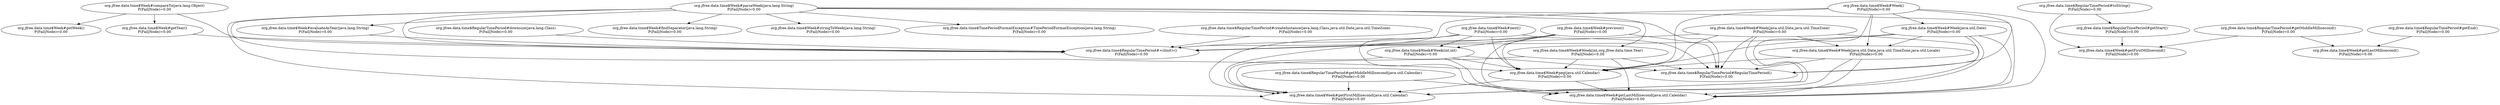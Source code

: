 digraph G {
  "org.jfree.data.time$Week#compareTo(java.lang.Object)" [label="org.jfree.data.time$Week#compareTo(java.lang.Object)\nP(Fail|Node)=0.00"];
  "org.jfree.data.time$RegularTimePeriod#<clinit>()" [label="org.jfree.data.time$RegularTimePeriod#<clinit>()\nP(Fail|Node)=0.00"];
  "org.jfree.data.time$Week#getWeek()" [label="org.jfree.data.time$Week#getWeek()\nP(Fail|Node)=0.00"];
  "org.jfree.data.time$Week#getYear()" [label="org.jfree.data.time$Week#getYear()\nP(Fail|Node)=0.00"];
  "org.jfree.data.time$RegularTimePeriod#createInstance(java.lang.Class,java.util.Date,java.util.TimeZone)" [label="org.jfree.data.time$RegularTimePeriod#createInstance(java.lang.Class,java.util.Date,java.util.TimeZone)\nP(Fail|Node)=0.00"];
  "org.jfree.data.time$Week#Week(java.util.Date)" [label="org.jfree.data.time$Week#Week(java.util.Date)\nP(Fail|Node)=0.00"];
  "org.jfree.data.time$Week#getLastMillisecond(java.util.Calendar)" [label="org.jfree.data.time$Week#getLastMillisecond(java.util.Calendar)\nP(Fail|Node)=0.00"];
  "org.jfree.data.time$Week#getFirstMillisecond(java.util.Calendar)" [label="org.jfree.data.time$Week#getFirstMillisecond(java.util.Calendar)\nP(Fail|Node)=0.00"];
  "org.jfree.data.time$Week#Week(java.util.Date,java.util.TimeZone,java.util.Locale)" [label="org.jfree.data.time$Week#Week(java.util.Date,java.util.TimeZone,java.util.Locale)\nP(Fail|Node)=0.00"];
  "org.jfree.data.time$RegularTimePeriod#RegularTimePeriod()" [label="org.jfree.data.time$RegularTimePeriod#RegularTimePeriod()\nP(Fail|Node)=0.00"];
  "org.jfree.data.time$Week#peg(java.util.Calendar)" [label="org.jfree.data.time$Week#peg(java.util.Calendar)\nP(Fail|Node)=0.00"];
  "org.jfree.data.time$RegularTimePeriod#toString()" [label="org.jfree.data.time$RegularTimePeriod#toString()\nP(Fail|Node)=0.00"];
  "org.jfree.data.time$Week#getFirstMillisecond()" [label="org.jfree.data.time$Week#getFirstMillisecond()\nP(Fail|Node)=0.00"];
  "org.jfree.data.time$RegularTimePeriod#getStart()" [label="org.jfree.data.time$RegularTimePeriod#getStart()\nP(Fail|Node)=0.00"];
  "org.jfree.data.time$RegularTimePeriod#getMiddleMillisecond(java.util.Calendar)" [label="org.jfree.data.time$RegularTimePeriod#getMiddleMillisecond(java.util.Calendar)\nP(Fail|Node)=0.00"];
  "org.jfree.data.time$Week#Week()" [label="org.jfree.data.time$Week#Week()\nP(Fail|Node)=0.00"];
  "org.jfree.data.time$Week#next()" [label="org.jfree.data.time$Week#next()\nP(Fail|Node)=0.00"];
  "org.jfree.data.time$Week#Week(int,int)" [label="org.jfree.data.time$Week#Week(int,int)\nP(Fail|Node)=0.00"];
  "org.jfree.data.time$Week#Week(int,org.jfree.data.time.Year)" [label="org.jfree.data.time$Week#Week(int,org.jfree.data.time.Year)\nP(Fail|Node)=0.00"];
  "org.jfree.data.time$RegularTimePeriod#getEnd()" [label="org.jfree.data.time$RegularTimePeriod#getEnd()\nP(Fail|Node)=0.00"];
  "org.jfree.data.time$Week#getLastMillisecond()" [label="org.jfree.data.time$Week#getLastMillisecond()\nP(Fail|Node)=0.00"];
  "org.jfree.data.time$RegularTimePeriod#downsize(java.lang.Class)" [label="org.jfree.data.time$RegularTimePeriod#downsize(java.lang.Class)\nP(Fail|Node)=0.00"];
  "org.jfree.data.time$RegularTimePeriod#getMiddleMillisecond()" [label="org.jfree.data.time$RegularTimePeriod#getMiddleMillisecond()\nP(Fail|Node)=0.00"];
  "org.jfree.data.time$Week#Week(java.util.Date,java.util.TimeZone)" [label="org.jfree.data.time$Week#Week(java.util.Date,java.util.TimeZone)\nP(Fail|Node)=0.00"];
  "org.jfree.data.time$Week#previous()" [label="org.jfree.data.time$Week#previous()\nP(Fail|Node)=0.00"];
  "org.jfree.data.time$Week#parseWeek(java.lang.String)" [label="org.jfree.data.time$Week#parseWeek(java.lang.String)\nP(Fail|Node)=0.00"];
  "org.jfree.data.time$Week#findSeparator(java.lang.String)" [label="org.jfree.data.time$Week#findSeparator(java.lang.String)\nP(Fail|Node)=0.00"];
  "org.jfree.data.time$Week#stringToWeek(java.lang.String)" [label="org.jfree.data.time$Week#stringToWeek(java.lang.String)\nP(Fail|Node)=0.00"];
  "org.jfree.data.time$Week#evaluateAsYear(java.lang.String)" [label="org.jfree.data.time$Week#evaluateAsYear(java.lang.String)\nP(Fail|Node)=0.00"];
  "org.jfree.data.time$TimePeriodFormatException#TimePeriodFormatException(java.lang.String)" [label="org.jfree.data.time$TimePeriodFormatException#TimePeriodFormatException(java.lang.String)\nP(Fail|Node)=0.00"];
  "org.jfree.data.time$Week#compareTo(java.lang.Object)" -> "org.jfree.data.time$RegularTimePeriod#<clinit>()";
  "org.jfree.data.time$Week#compareTo(java.lang.Object)" -> "org.jfree.data.time$Week#getWeek()";
  "org.jfree.data.time$Week#compareTo(java.lang.Object)" -> "org.jfree.data.time$Week#getYear()";
  "org.jfree.data.time$Week#getYear()" -> "org.jfree.data.time$RegularTimePeriod#<clinit>()";
  "org.jfree.data.time$RegularTimePeriod#createInstance(java.lang.Class,java.util.Date,java.util.TimeZone)" -> "org.jfree.data.time$RegularTimePeriod#<clinit>()";
  "org.jfree.data.time$Week#Week(java.util.Date)" -> "org.jfree.data.time$RegularTimePeriod#<clinit>()";
  "org.jfree.data.time$Week#Week(java.util.Date)" -> "org.jfree.data.time$Week#getLastMillisecond(java.util.Calendar)";
  "org.jfree.data.time$Week#Week(java.util.Date)" -> "org.jfree.data.time$Week#getFirstMillisecond(java.util.Calendar)";
  "org.jfree.data.time$Week#Week(java.util.Date)" -> "org.jfree.data.time$Week#Week(java.util.Date,java.util.TimeZone,java.util.Locale)";
  "org.jfree.data.time$Week#Week(java.util.Date)" -> "org.jfree.data.time$RegularTimePeriod#RegularTimePeriod()";
  "org.jfree.data.time$Week#Week(java.util.Date)" -> "org.jfree.data.time$Week#peg(java.util.Calendar)";
  "org.jfree.data.time$Week#Week(java.util.Date,java.util.TimeZone,java.util.Locale)" -> "org.jfree.data.time$Week#getLastMillisecond(java.util.Calendar)";
  "org.jfree.data.time$Week#Week(java.util.Date,java.util.TimeZone,java.util.Locale)" -> "org.jfree.data.time$Week#getFirstMillisecond(java.util.Calendar)";
  "org.jfree.data.time$Week#Week(java.util.Date,java.util.TimeZone,java.util.Locale)" -> "org.jfree.data.time$RegularTimePeriod#RegularTimePeriod()";
  "org.jfree.data.time$Week#Week(java.util.Date,java.util.TimeZone,java.util.Locale)" -> "org.jfree.data.time$Week#peg(java.util.Calendar)";
  "org.jfree.data.time$Week#peg(java.util.Calendar)" -> "org.jfree.data.time$Week#getLastMillisecond(java.util.Calendar)";
  "org.jfree.data.time$Week#peg(java.util.Calendar)" -> "org.jfree.data.time$Week#getFirstMillisecond(java.util.Calendar)";
  "org.jfree.data.time$RegularTimePeriod#toString()" -> "org.jfree.data.time$Week#getFirstMillisecond()";
  "org.jfree.data.time$RegularTimePeriod#toString()" -> "org.jfree.data.time$RegularTimePeriod#getStart()";
  "org.jfree.data.time$RegularTimePeriod#getStart()" -> "org.jfree.data.time$Week#getFirstMillisecond()";
  "org.jfree.data.time$RegularTimePeriod#getMiddleMillisecond(java.util.Calendar)" -> "org.jfree.data.time$Week#getLastMillisecond(java.util.Calendar)";
  "org.jfree.data.time$RegularTimePeriod#getMiddleMillisecond(java.util.Calendar)" -> "org.jfree.data.time$Week#getFirstMillisecond(java.util.Calendar)";
  "org.jfree.data.time$Week#Week()" -> "org.jfree.data.time$RegularTimePeriod#<clinit>()";
  "org.jfree.data.time$Week#Week()" -> "org.jfree.data.time$Week#Week(java.util.Date)";
  "org.jfree.data.time$Week#Week()" -> "org.jfree.data.time$Week#getLastMillisecond(java.util.Calendar)";
  "org.jfree.data.time$Week#Week()" -> "org.jfree.data.time$Week#getFirstMillisecond(java.util.Calendar)";
  "org.jfree.data.time$Week#Week()" -> "org.jfree.data.time$Week#Week(java.util.Date,java.util.TimeZone,java.util.Locale)";
  "org.jfree.data.time$Week#Week()" -> "org.jfree.data.time$RegularTimePeriod#RegularTimePeriod()";
  "org.jfree.data.time$Week#Week()" -> "org.jfree.data.time$Week#peg(java.util.Calendar)";
  "org.jfree.data.time$Week#next()" -> "org.jfree.data.time$RegularTimePeriod#<clinit>()";
  "org.jfree.data.time$Week#next()" -> "org.jfree.data.time$Week#getLastMillisecond(java.util.Calendar)";
  "org.jfree.data.time$Week#next()" -> "org.jfree.data.time$Week#Week(int,int)";
  "org.jfree.data.time$Week#next()" -> "org.jfree.data.time$Week#getFirstMillisecond(java.util.Calendar)";
  "org.jfree.data.time$Week#next()" -> "org.jfree.data.time$RegularTimePeriod#RegularTimePeriod()";
  "org.jfree.data.time$Week#next()" -> "org.jfree.data.time$Week#peg(java.util.Calendar)";
  "org.jfree.data.time$Week#Week(int,int)" -> "org.jfree.data.time$Week#getLastMillisecond(java.util.Calendar)";
  "org.jfree.data.time$Week#Week(int,int)" -> "org.jfree.data.time$Week#getFirstMillisecond(java.util.Calendar)";
  "org.jfree.data.time$Week#Week(int,int)" -> "org.jfree.data.time$RegularTimePeriod#RegularTimePeriod()";
  "org.jfree.data.time$Week#Week(int,int)" -> "org.jfree.data.time$Week#peg(java.util.Calendar)";
  "org.jfree.data.time$Week#Week(int,org.jfree.data.time.Year)" -> "org.jfree.data.time$Week#getLastMillisecond(java.util.Calendar)";
  "org.jfree.data.time$Week#Week(int,org.jfree.data.time.Year)" -> "org.jfree.data.time$Week#getFirstMillisecond(java.util.Calendar)";
  "org.jfree.data.time$Week#Week(int,org.jfree.data.time.Year)" -> "org.jfree.data.time$RegularTimePeriod#RegularTimePeriod()";
  "org.jfree.data.time$Week#Week(int,org.jfree.data.time.Year)" -> "org.jfree.data.time$Week#peg(java.util.Calendar)";
  "org.jfree.data.time$RegularTimePeriod#getEnd()" -> "org.jfree.data.time$Week#getLastMillisecond()";
  "org.jfree.data.time$RegularTimePeriod#downsize(java.lang.Class)" -> "org.jfree.data.time$RegularTimePeriod#<clinit>()";
  "org.jfree.data.time$RegularTimePeriod#getMiddleMillisecond()" -> "org.jfree.data.time$Week#getLastMillisecond()";
  "org.jfree.data.time$RegularTimePeriod#getMiddleMillisecond()" -> "org.jfree.data.time$Week#getFirstMillisecond()";
  "org.jfree.data.time$Week#Week(java.util.Date,java.util.TimeZone)" -> "org.jfree.data.time$RegularTimePeriod#<clinit>()";
  "org.jfree.data.time$Week#Week(java.util.Date,java.util.TimeZone)" -> "org.jfree.data.time$Week#getLastMillisecond(java.util.Calendar)";
  "org.jfree.data.time$Week#Week(java.util.Date,java.util.TimeZone)" -> "org.jfree.data.time$Week#getFirstMillisecond(java.util.Calendar)";
  "org.jfree.data.time$Week#Week(java.util.Date,java.util.TimeZone)" -> "org.jfree.data.time$Week#Week(java.util.Date,java.util.TimeZone,java.util.Locale)";
  "org.jfree.data.time$Week#Week(java.util.Date,java.util.TimeZone)" -> "org.jfree.data.time$RegularTimePeriod#RegularTimePeriod()";
  "org.jfree.data.time$Week#Week(java.util.Date,java.util.TimeZone)" -> "org.jfree.data.time$Week#peg(java.util.Calendar)";
  "org.jfree.data.time$Week#previous()" -> "org.jfree.data.time$RegularTimePeriod#<clinit>()";
  "org.jfree.data.time$Week#previous()" -> "org.jfree.data.time$Week#getLastMillisecond(java.util.Calendar)";
  "org.jfree.data.time$Week#previous()" -> "org.jfree.data.time$Week#Week(int,int)";
  "org.jfree.data.time$Week#previous()" -> "org.jfree.data.time$Week#getFirstMillisecond(java.util.Calendar)";
  "org.jfree.data.time$Week#previous()" -> "org.jfree.data.time$RegularTimePeriod#RegularTimePeriod()";
  "org.jfree.data.time$Week#previous()" -> "org.jfree.data.time$Week#peg(java.util.Calendar)";
  "org.jfree.data.time$Week#parseWeek(java.lang.String)" -> "org.jfree.data.time$RegularTimePeriod#<clinit>()";
  "org.jfree.data.time$Week#parseWeek(java.lang.String)" -> "org.jfree.data.time$Week#getLastMillisecond(java.util.Calendar)";
  "org.jfree.data.time$Week#parseWeek(java.lang.String)" -> "org.jfree.data.time$Week#findSeparator(java.lang.String)";
  "org.jfree.data.time$Week#parseWeek(java.lang.String)" -> "org.jfree.data.time$Week#Week(int,org.jfree.data.time.Year)";
  "org.jfree.data.time$Week#parseWeek(java.lang.String)" -> "org.jfree.data.time$Week#getFirstMillisecond(java.util.Calendar)";
  "org.jfree.data.time$Week#parseWeek(java.lang.String)" -> "org.jfree.data.time$Week#stringToWeek(java.lang.String)";
  "org.jfree.data.time$Week#parseWeek(java.lang.String)" -> "org.jfree.data.time$Week#evaluateAsYear(java.lang.String)";
  "org.jfree.data.time$Week#parseWeek(java.lang.String)" -> "org.jfree.data.time$RegularTimePeriod#RegularTimePeriod()";
  "org.jfree.data.time$Week#parseWeek(java.lang.String)" -> "org.jfree.data.time$Week#peg(java.util.Calendar)";
  "org.jfree.data.time$Week#parseWeek(java.lang.String)" -> "org.jfree.data.time$TimePeriodFormatException#TimePeriodFormatException(java.lang.String)";
  "org.jfree.data.time$Week#evaluateAsYear(java.lang.String)" -> "org.jfree.data.time$RegularTimePeriod#<clinit>()";
}
